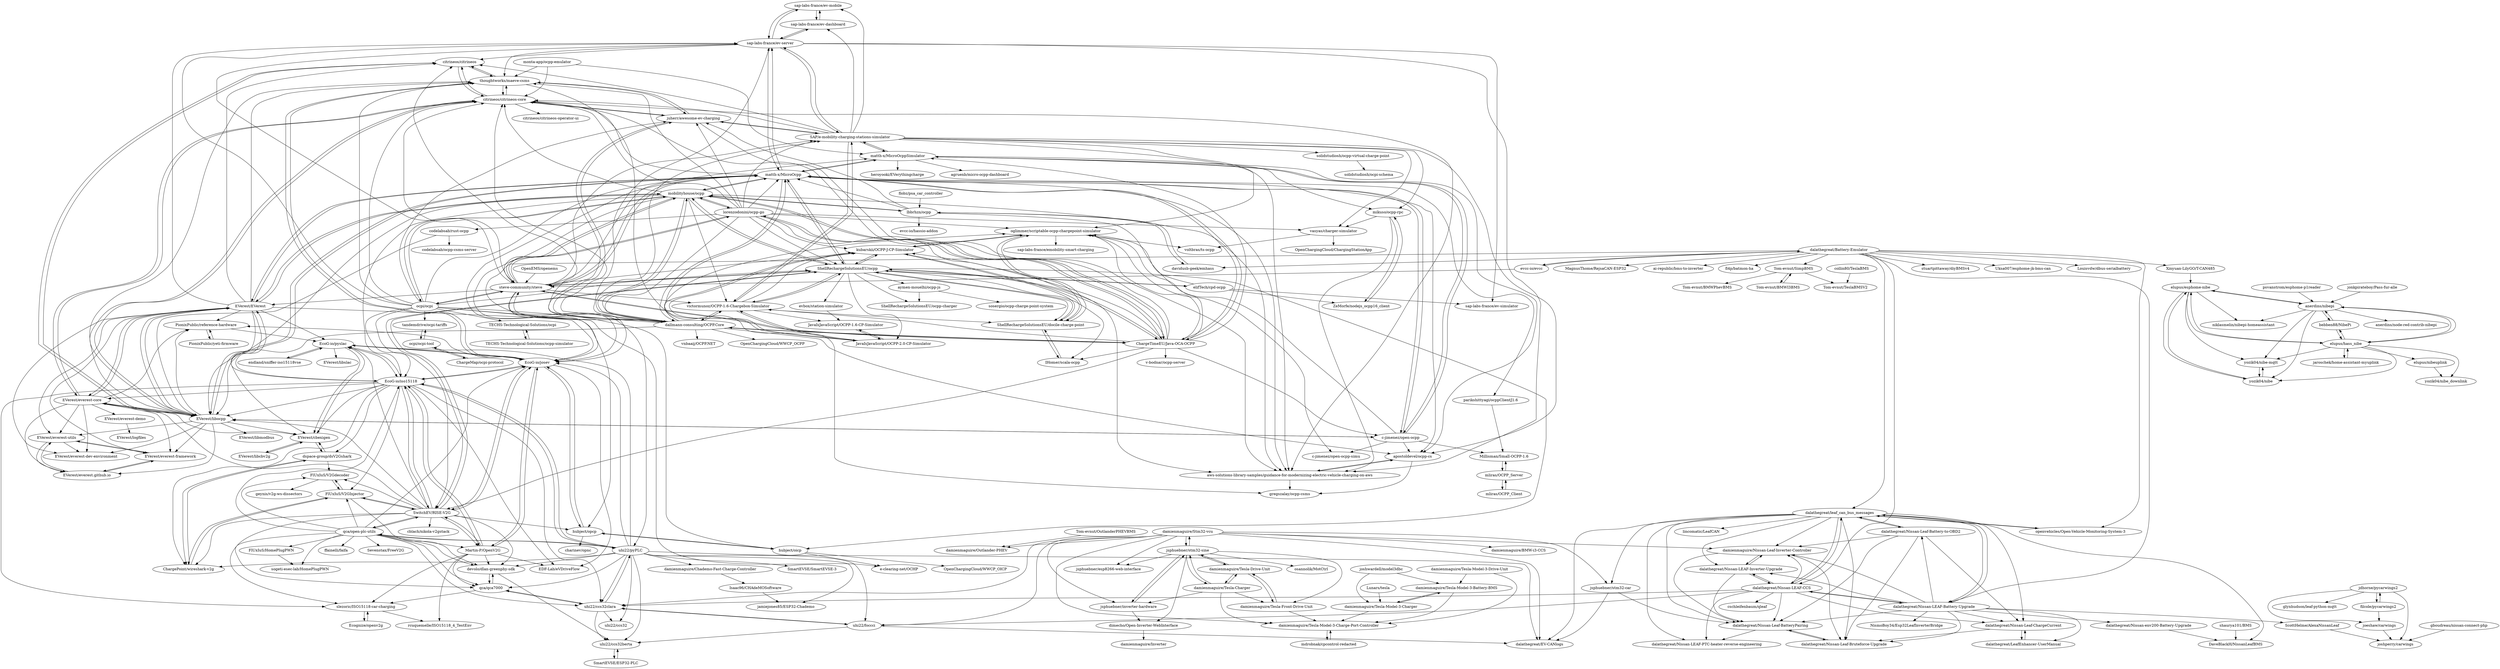 digraph G {
"sap-labs-france/ev-mobile" -> "sap-labs-france/ev-dashboard"
"sap-labs-france/ev-mobile" -> "sap-labs-france/ev-server"
"lorenzodonini/ocpp-go" -> "mobilityhouse/ocpp"
"lorenzodonini/ocpp-go" -> "thoughtworks/maeve-csms"
"lorenzodonini/ocpp-go" -> "codelabsab/rust-ocpp"
"lorenzodonini/ocpp-go" -> "citrineos/citrineos-core"
"lorenzodonini/ocpp-go" -> "matth-x/MicroOcpp"
"lorenzodonini/ocpp-go" -> "vasyas/charger-simulator"
"lorenzodonini/ocpp-go" -> "steve-community/steve"
"lorenzodonini/ocpp-go" -> "kubarskii/OCPP-J-CP-Simulator"
"lorenzodonini/ocpp-go" -> "juherr/awesome-ev-charging"
"lorenzodonini/ocpp-go" -> "aws-solutions-library-samples/guidance-for-modernizing-electric-vehicle-charging-on-aws"
"lorenzodonini/ocpp-go" -> "ShellRechargeSolutionsEU/ocpp"
"lorenzodonini/ocpp-go" -> "ChargeTimeEU/Java-OCA-OCPP"
"lorenzodonini/ocpp-go" -> "dallmann-consulting/OCPP.Core"
"lorenzodonini/ocpp-go" -> "SAP/e-mobility-charging-stations-simulator"
"lorenzodonini/ocpp-go" -> "oglimmer/scriptable-ocpp-chargepoint-simulator"
"mobilityhouse/ocpp" -> "steve-community/steve"
"mobilityhouse/ocpp" -> "matth-x/MicroOcpp"
"mobilityhouse/ocpp" -> "lorenzodonini/ocpp-go"
"mobilityhouse/ocpp" -> "ChargeTimeEU/Java-OCA-OCPP"
"mobilityhouse/ocpp" -> "ShellRechargeSolutionsEU/ocpp"
"mobilityhouse/ocpp" -> "lbbrhzn/ocpp"
"mobilityhouse/ocpp" -> "dallmann-consulting/OCPP.Core"
"mobilityhouse/ocpp" -> "EcoG-io/josev"
"mobilityhouse/ocpp" -> "EcoG-io/iso15118"
"mobilityhouse/ocpp" -> "ocpi/ocpi"
"mobilityhouse/ocpp" -> "citrineos/citrineos-core"
"mobilityhouse/ocpp" -> "victormunoz/OCPP-1.6-Chargebox-Simulator"
"mobilityhouse/ocpp" -> "EVerest/EVerest"
"mobilityhouse/ocpp" -> "aws-solutions-library-samples/guidance-for-modernizing-electric-vehicle-charging-on-aws"
"mobilityhouse/ocpp" -> "EVerest/libocpp"
"steve-community/steve" -> "mobilityhouse/ocpp"
"steve-community/steve" -> "ChargeTimeEU/Java-OCA-OCPP"
"steve-community/steve" -> "matth-x/MicroOcpp"
"steve-community/steve" -> "ShellRechargeSolutionsEU/ocpp"
"steve-community/steve" -> "dallmann-consulting/OCPP.Core"
"steve-community/steve" -> "lorenzodonini/ocpp-go"
"steve-community/steve" -> "sap-labs-france/ev-server"
"steve-community/steve" -> "ocpi/ocpi"
"steve-community/steve" -> "victormunoz/OCPP-1.6-Chargebox-Simulator"
"steve-community/steve" -> "SAP/e-mobility-charging-stations-simulator"
"steve-community/steve" -> "kubarskii/OCPP-J-CP-Simulator"
"steve-community/steve" -> "EVerest/EVerest"
"steve-community/steve" -> "citrineos/citrineos-core"
"steve-community/steve" -> "matth-x/MicroOcppSimulator"
"steve-community/steve" -> "EcoG-io/josev"
"bebben88/NibePi" -> "anerdins/nibepi"
"bebben88/NibePi" -> "elupus/hass_nibe"
"sap-labs-france/ev-dashboard" -> "sap-labs-france/ev-server"
"sap-labs-france/ev-dashboard" -> "sap-labs-france/ev-mobile"
"elifTech/cpd-ocpp" -> "ShellRechargeSolutionsEU/ocpp"
"elifTech/cpd-ocpp" -> "ZeMorfe/nodejs_ocpp16_client"
"elifTech/cpd-ocpp" -> "oglimmer/scriptable-ocpp-chargepoint-simulator"
"elifTech/cpd-ocpp" -> "sap-labs-france/ev-simulator"
"victormunoz/OCPP-1.6-Chargebox-Simulator" -> "JavaIsJavaScript/OCPP-2.0-CP-Simulator"
"victormunoz/OCPP-1.6-Chargebox-Simulator" -> "dallmann-consulting/OCPP.Core"
"victormunoz/OCPP-1.6-Chargebox-Simulator" -> "SAP/e-mobility-charging-stations-simulator"
"victormunoz/OCPP-1.6-Chargebox-Simulator" -> "JavaIsJavaScript/OCPP-1.6-CP-Simulator"
"victormunoz/OCPP-1.6-Chargebox-Simulator" -> "ShellRechargeSolutionsEU/docile-charge-point"
"victormunoz/OCPP-1.6-Chargebox-Simulator" -> "kubarskii/OCPP-J-CP-Simulator"
"victormunoz/OCPP-1.6-Chargebox-Simulator" -> "ShellRechargeSolutionsEU/ocpp"
"jsphuebner/stm32-sine" -> "jsphuebner/inverter-hardware"
"jsphuebner/stm32-sine" -> "damienmaguire/Tesla-Drive-Unit"
"jsphuebner/stm32-sine" -> "jsphuebner/esp8266-web-interface"
"jsphuebner/stm32-sine" -> "damienmaguire/Stm32-vcu"
"jsphuebner/stm32-sine" -> "damienmaguire/Tesla-Charger"
"jsphuebner/stm32-sine" -> "damienmaguire/Tesla-Front-Drive-Unit"
"jsphuebner/stm32-sine" -> "dimecho/Open-Inverter-WebInterface"
"jsphuebner/stm32-sine" -> "osannolik/MotCtrl" ["e"=1]
"kubarskii/OCPP-J-CP-Simulator" -> "JavaIsJavaScript/OCPP-2.0-CP-Simulator"
"kubarskii/OCPP-J-CP-Simulator" -> "ShellRechargeSolutionsEU/docile-charge-point"
"kubarskii/OCPP-J-CP-Simulator" -> "oglimmer/scriptable-ocpp-chargepoint-simulator"
"kubarskii/OCPP-J-CP-Simulator" -> "ShellRechargeSolutionsEU/ocpp"
"hubject/oicp" -> "hubject/opcp"
"hubject/oicp" -> "e-clearing-net/OCHP"
"hubject/oicp" -> "OpenChargingCloud/WWCP_OICP"
"FlUxIuS/V2GInjector" -> "FlUxIuS/V2Gdecoder"
"FlUxIuS/V2GInjector" -> "ChargePoint/wireshark-v2g"
"FlUxIuS/V2GInjector" -> "devolo/dlan-greenphy-sdk"
"FlUxIuS/V2GInjector" -> "SwitchEV/RISE-V2G"
"joshwardell/model3dbc" -> "damienmaguire/Tesla-Model-3-Battery-BMS" ["e"=1]
"joshwardell/model3dbc" -> "damienmaguire/Tesla-Model-3-Charger" ["e"=1]
"Lunars/tesla" -> "damienmaguire/Tesla-Model-3-Charger" ["e"=1]
"ZeMorfe/nodejs_ocpp16_client" -> "mikuso/ocpp-rpc"
"JavaIsJavaScript/OCPP-1.6-CP-Simulator" -> "JavaIsJavaScript/OCPP-2.0-CP-Simulator"
"ShellRechargeSolutionsEU/docile-charge-point" -> "IHomer/scala-ocpp"
"ShellRechargeSolutionsEU/docile-charge-point" -> "ShellRechargeSolutionsEU/ocpp"
"ShellRechargeSolutionsEU/docile-charge-point" -> "kubarskii/OCPP-J-CP-Simulator"
"ShellRechargeSolutionsEU/docile-charge-point" -> "oglimmer/scriptable-ocpp-chargepoint-simulator"
"damienmaguire/Tesla-Model-3-Drive-Unit" -> "damienmaguire/Tesla-Model-3-Charge-Port-Controller"
"damienmaguire/Tesla-Model-3-Drive-Unit" -> "damienmaguire/Tesla-Model-3-Battery-BMS"
"evbox/station-simulator" -> "JavaIsJavaScript/OCPP-1.6-CP-Simulator"
"damienmaguire/Tesla-Charger" -> "damienmaguire/Tesla-Drive-Unit"
"damienmaguire/Tesla-Charger" -> "damienmaguire/Tesla-Front-Drive-Unit"
"damienmaguire/Tesla-Charger" -> "jsphuebner/stm32-sine"
"damienmaguire/Tesla-Charger" -> "jsphuebner/inverter-hardware"
"damienmaguire/Tesla-Charger" -> "damienmaguire/Tesla-Model-3-Charge-Port-Controller"
"FlUxIuS/HomePlugPWN" -> "sogeti-esec-lab/HomePlugPWN"
"filcole/pycarwings2" -> "jdhorne/pycarwings2"
"filcole/pycarwings2" -> "joeshaw/carwings"
"Tom-evnut/BMWI3BMS" -> "Tom-evnut/SimpBMS"
"JavaIsJavaScript/OCPP-2.0-CP-Simulator" -> "JavaIsJavaScript/OCPP-1.6-CP-Simulator"
"JavaIsJavaScript/OCPP-2.0-CP-Simulator" -> "kubarskii/OCPP-J-CP-Simulator"
"JavaIsJavaScript/OCPP-2.0-CP-Simulator" -> "victormunoz/OCPP-1.6-Chargebox-Simulator"
"mliras/OCPP_Client" -> "mliras/OCPP_Server"
"Tom-evnut/SimpBMS" -> "Tom-evnut/BMWI3BMS"
"Tom-evnut/SimpBMS" -> "Tom-evnut/TeslaBMSV2"
"Tom-evnut/SimpBMS" -> "Tom-evnut/BMWPhevBMS"
"damienmaguire/Tesla-Model-3-Charger" -> "damienmaguire/Tesla-Model-3-Charge-Port-Controller"
"damienmaguire/Tesla-Model-3-Charger" -> "damienmaguire/Tesla-Model-3-Battery-BMS"
"FlUxIuS/V2Gdecoder" -> "geynis/v2g-ws-dissectors"
"FlUxIuS/V2Gdecoder" -> "FlUxIuS/V2GInjector"
"damienmaguire/Tesla-Front-Drive-Unit" -> "damienmaguire/Tesla-Drive-Unit"
"damienmaguire/Tesla-Front-Drive-Unit" -> "damienmaguire/Tesla-Model-3-Charge-Port-Controller"
"jsphuebner/inverter-hardware" -> "jsphuebner/stm32-sine"
"jsphuebner/inverter-hardware" -> "dimecho/Open-Inverter-WebInterface"
"mliras/OCPP_Server" -> "mliras/OCPP_Client"
"mliras/OCPP_Server" -> "Millisman/Small-OCPP-1.6"
"elupus/nibeuplink" -> "yozik04/nibe_downlink"
"Tom-evnut/OutlanderPHEVBMS" -> "damienmaguire/Outlander-PHEV"
"evcc-io/evcc" -> "steve-community/steve" ["e"=1]
"evcc-io/evcc" -> "dalathegreat/Battery-Emulator" ["e"=1]
"matth-x/MicroOcpp" -> "matth-x/MicroOcppSimulator"
"matth-x/MicroOcpp" -> "mobilityhouse/ocpp"
"matth-x/MicroOcpp" -> "steve-community/steve"
"matth-x/MicroOcpp" -> "EVerest/libocpp"
"matth-x/MicroOcpp" -> "c-jimenez/open-ocpp"
"matth-x/MicroOcpp" -> "sap-labs-france/ev-server"
"matth-x/MicroOcpp" -> "apostoldevel/ocpp-cs"
"matth-x/MicroOcpp" -> "EcoG-io/josev"
"matth-x/MicroOcpp" -> "parikshittyagi/ocppClientJ1.6"
"matth-x/MicroOcpp" -> "dallmann-consulting/OCPP.Core"
"matth-x/MicroOcpp" -> "citrineos/citrineos-core"
"matth-x/MicroOcpp" -> "EVerest/EVerest"
"matth-x/MicroOcpp" -> "ShellRechargeSolutionsEU/ocpp"
"matth-x/MicroOcpp" -> "ChargeTimeEU/Java-OCA-OCPP"
"matth-x/MicroOcpp" -> "aws-solutions-library-samples/guidance-for-modernizing-electric-vehicle-charging-on-aws"
"ocpi/ocpi" -> "hubject/oicp"
"ocpi/ocpi" -> "e-clearing-net/OCHP"
"ocpi/ocpi" -> "mobilityhouse/ocpp"
"ocpi/ocpi" -> "TECHS-Technological-Solutions/ocpi"
"ocpi/ocpi" -> "tandemdrive/ocpi-tariffs"
"ocpi/ocpi" -> "hubject/opcp"
"ocpi/ocpi" -> "steve-community/steve"
"ocpi/ocpi" -> "ShellRechargeSolutionsEU/ocpp"
"ocpi/ocpi" -> "thoughtworks/maeve-csms"
"ocpi/ocpi" -> "sap-labs-france/ev-server"
"ocpi/ocpi" -> "SwitchEV/RISE-V2G"
"ocpi/ocpi" -> "matth-x/MicroOcpp"
"ocpi/ocpi" -> "citrineos/citrineos-core"
"ocpi/ocpi" -> "juherr/awesome-ev-charging"
"ocpi/ocpi" -> "EcoG-io/iso15118"
"anerdins/nibepi" -> "elupus/hass_nibe"
"anerdins/nibepi" -> "bebben88/NibePi"
"anerdins/nibepi" -> "elupus/esphome-nibe"
"anerdins/nibepi" -> "yozik04/nibe"
"anerdins/nibepi" -> "niklasmelin/nibepi-homeassistant"
"anerdins/nibepi" -> "yozik04/nibe-mqtt"
"anerdins/nibepi" -> "anerdins/node-red-contrib-nibepi"
"dalathegreat/Nissan-Leaf-Battery-to-OBD2" -> "dalathegreat/Nissan-Leaf-BatteryPairing"
"dalathegreat/Nissan-Leaf-Battery-to-OBD2" -> "dalathegreat/Nissan-Leaf-Bruteforce-Upgrade"
"dalathegreat/Nissan-Leaf-Battery-to-OBD2" -> "dalathegreat/leaf_can_bus_messages"
"dalathegreat/Nissan-Leaf-Battery-to-OBD2" -> "damienmaguire/Nissan-Leaf-Inverter-Controller"
"dalathegreat/Nissan-Leaf-Battery-to-OBD2" -> "dalathegreat/Nissan-Leaf-ChargeCurrent"
"dalathegreat/Nissan-Leaf-BatteryPairing" -> "dalathegreat/Nissan-LEAF-PTC-heater-reverse-engineering"
"dalathegreat/Nissan-Leaf-BatteryPairing" -> "dalathegreat/Nissan-Leaf-Bruteforce-Upgrade"
"dalathegreat/leaf_can_bus_messages" -> "dalathegreat/Nissan-Leaf-Battery-to-OBD2"
"dalathegreat/leaf_can_bus_messages" -> "dalathegreat/Nissan-LEAF-CCS"
"dalathegreat/leaf_can_bus_messages" -> "damienmaguire/Nissan-Leaf-Inverter-Controller"
"dalathegreat/leaf_can_bus_messages" -> "dalathegreat/Nissan-LEAF-Inverter-Upgrade"
"dalathegreat/leaf_can_bus_messages" -> "dalathegreat/Nissan-Leaf-ChargeCurrent"
"dalathegreat/leaf_can_bus_messages" -> "jsphuebner/stm32-car"
"dalathegreat/leaf_can_bus_messages" -> "dalathegreat/Nissan-Leaf-BatteryPairing"
"dalathegreat/leaf_can_bus_messages" -> "dalathegreat/Nissan-Leaf-Bruteforce-Upgrade"
"dalathegreat/leaf_can_bus_messages" -> "dalathegreat/EV-CANlogs"
"dalathegreat/leaf_can_bus_messages" -> "dalathegreat/Nissan-LEAF-PTC-heater-reverse-engineering"
"dalathegreat/leaf_can_bus_messages" -> "dalathegreat/Nissan-LEAF-Battery-Upgrade"
"dalathegreat/leaf_can_bus_messages" -> "openvehicles/Open-Vehicle-Monitoring-System-3" ["e"=1]
"dalathegreat/leaf_can_bus_messages" -> "lincomatic/LeafCAN"
"dalathegreat/leaf_can_bus_messages" -> "DaveBlackH/NissanLeafBMS"
"parikshittyagi/ocppClientJ1.6" -> "Millisman/Small-OCPP-1.6"
"Isaac96/CHAdeMOSoftware" -> "jamiejones85/ESP32-Chademo"
"jsphuebner/stm32-car" -> "dalathegreat/EV-CANlogs"
"jsphuebner/stm32-car" -> "dalathegreat/Nissan-Leaf-BatteryPairing"
"oglimmer/scriptable-ocpp-chargepoint-simulator" -> "c-jimenez/open-ocpp-simu"
"oglimmer/scriptable-ocpp-chargepoint-simulator" -> "voltbras/ts-ocpp"
"oglimmer/scriptable-ocpp-chargepoint-simulator" -> "kubarskii/OCPP-J-CP-Simulator"
"oglimmer/scriptable-ocpp-chargepoint-simulator" -> "ShellRechargeSolutionsEU/docile-charge-point"
"oglimmer/scriptable-ocpp-chargepoint-simulator" -> "sap-labs-france/emobility-smart-charging"
"apostoldevel/ocpp-cs" -> "aws-solutions-library-samples/guidance-for-modernizing-electric-vehicle-charging-on-aws"
"apostoldevel/ocpp-cs" -> "gregszalay/ocpp-csms"
"dalathegreat/Nissan-Leaf-Bruteforce-Upgrade" -> "dalathegreat/Nissan-Leaf-BatteryPairing"
"vasyas/charger-simulator" -> "OpenChargingCloud/ChargingStationApp"
"vasyas/charger-simulator" -> "voltbras/ts-ocpp"
"damienmaguire/Nissan-Leaf-Inverter-Controller" -> "dalathegreat/Nissan-LEAF-Inverter-Upgrade"
"damienmaguire/Nissan-Leaf-Inverter-Controller" -> "dalathegreat/Nissan-Leaf-Bruteforce-Upgrade"
"damienmaguire/Nissan-Leaf-Inverter-Controller" -> "dalathegreat/Nissan-Leaf-BatteryPairing"
"ChargeMap/ocpi-protocol" -> "ocpi/ocpi-tool"
"damienmaguire/Tesla-Model-3-Battery-BMS" -> "damienmaguire/Tesla-Model-3-Charger"
"damienmaguire/Tesla-Model-3-Battery-BMS" -> "damienmaguire/Tesla-Model-3-Charge-Port-Controller"
"dalathegreat/LeafEnhancer-UserManual" -> "dalathegreat/Nissan-Leaf-ChargeCurrent"
"damienmaguire/Chademo-Fast-Charge-Controller" -> "Isaac96/CHAdeMOSoftware"
"endland/sniffer-iso15118vse" -> "EcoG-io/pyslac"
"dalathegreat/Nissan-Leaf-ChargeCurrent" -> "dalathegreat/LeafEnhancer-UserManual"
"dalathegreat/Nissan-Leaf-ChargeCurrent" -> "dalathegreat/Nissan-Leaf-Bruteforce-Upgrade"
"dallmann-consulting/OCPP.Core" -> "victormunoz/OCPP-1.6-Chargebox-Simulator"
"dallmann-consulting/OCPP.Core" -> "OpenChargingCloud/WWCP_OCPP"
"dallmann-consulting/OCPP.Core" -> "juherr/awesome-ev-charging"
"dallmann-consulting/OCPP.Core" -> "ChargeTimeEU/Java-OCA-OCPP"
"dallmann-consulting/OCPP.Core" -> "apostoldevel/ocpp-cs"
"dallmann-consulting/OCPP.Core" -> "steve-community/steve"
"dallmann-consulting/OCPP.Core" -> "mobilityhouse/ocpp"
"dallmann-consulting/OCPP.Core" -> "citrineos/citrineos-core"
"dallmann-consulting/OCPP.Core" -> "matth-x/MicroOcpp"
"dallmann-consulting/OCPP.Core" -> "EVerest/libocpp"
"dallmann-consulting/OCPP.Core" -> "oglimmer/scriptable-ocpp-chargepoint-simulator"
"dallmann-consulting/OCPP.Core" -> "SAP/e-mobility-charging-stations-simulator"
"dallmann-consulting/OCPP.Core" -> "citrineos/citrineos"
"dallmann-consulting/OCPP.Core" -> "sap-labs-france/ev-server"
"dallmann-consulting/OCPP.Core" -> "vnbaaij/OCPP.NET"
"lbbrhzn/ocpp" -> "mobilityhouse/ocpp"
"lbbrhzn/ocpp" -> "davidusb-geek/emhass" ["e"=1]
"lbbrhzn/ocpp" -> "matth-x/MicroOcpp"
"lbbrhzn/ocpp" -> "evcc-io/hassio-addon" ["e"=1]
"lbbrhzn/ocpp" -> "ChargeTimeEU/Java-OCA-OCPP"
"lbbrhzn/ocpp" -> "juherr/awesome-ev-charging"
"flobz/psa_car_controller" -> "lbbrhzn/ocpp" ["e"=1]
"psvanstrom/esphome-p1reader" -> "anerdins/nibepi" ["e"=1]
"damienmaguire/Stm32-vcu" -> "uhi22/ccs32clara"
"damienmaguire/Stm32-vcu" -> "jsphuebner/stm32-car"
"damienmaguire/Stm32-vcu" -> "damienmaguire/Nissan-Leaf-Inverter-Controller"
"damienmaguire/Stm32-vcu" -> "uhi22/foccci"
"damienmaguire/Stm32-vcu" -> "jsphuebner/stm32-sine"
"damienmaguire/Stm32-vcu" -> "damienmaguire/BMW-i3-CCS"
"damienmaguire/Stm32-vcu" -> "damienmaguire/Tesla-Model-3-Charge-Port-Controller"
"damienmaguire/Stm32-vcu" -> "dalathegreat/EV-CANlogs"
"damienmaguire/Stm32-vcu" -> "jsphuebner/inverter-hardware"
"damienmaguire/Stm32-vcu" -> "jsphuebner/esp8266-web-interface"
"damienmaguire/Stm32-vcu" -> "damienmaguire/Outlander-PHEV"
"Martin-P/OpenV2G" -> "SwitchEV/RISE-V2G"
"Martin-P/OpenV2G" -> "slezoric/ISO15118-car-charging"
"Martin-P/OpenV2G" -> "qca/qca7000"
"Martin-P/OpenV2G" -> "EcoG-io/iso15118"
"Martin-P/OpenV2G" -> "EDF-Lab/eVDriveFlow"
"Martin-P/OpenV2G" -> "devolo/dlan-greenphy-sdk"
"Martin-P/OpenV2G" -> "rcuquemelle/ISO15118_4_TestEnv"
"Martin-P/OpenV2G" -> "EcoG-io/josev"
"IHomer/scala-ocpp" -> "ShellRechargeSolutionsEU/docile-charge-point"
"ChargePoint/wireshark-v2g" -> "dspace-group/dsV2Gshark"
"ChargePoint/wireshark-v2g" -> "FlUxIuS/V2GInjector"
"Ecognize/openv2g" -> "slezoric/ISO15118-car-charging"
"codelabsab/rust-ocpp" -> "codelabsab/ocpp-csms-server"
"codelabsab/rust-ocpp" -> "EVerest/libocpp"
"damienmaguire/Tesla-Model-3-Charge-Port-Controller" -> "mdrobnak/cpcontrol-redacted"
"mdrobnak/cpcontrol-redacted" -> "damienmaguire/Tesla-Model-3-Charge-Port-Controller"
"shaurya101/BMS" -> "DaveBlackH/NissanLeafBMS"
"jonkpirateboy/Pass-fur-alle" -> "anerdins/nibepi" ["e"=1]
"SAP/e-mobility-charging-stations-simulator" -> "matth-x/MicroOcppSimulator"
"SAP/e-mobility-charging-stations-simulator" -> "victormunoz/OCPP-1.6-Chargebox-Simulator"
"SAP/e-mobility-charging-stations-simulator" -> "sap-labs-france/ev-server"
"SAP/e-mobility-charging-stations-simulator" -> "oglimmer/scriptable-ocpp-chargepoint-simulator"
"SAP/e-mobility-charging-stations-simulator" -> "vasyas/charger-simulator"
"SAP/e-mobility-charging-stations-simulator" -> "sap-labs-france/ev-dashboard"
"SAP/e-mobility-charging-stations-simulator" -> "aws-solutions-library-samples/guidance-for-modernizing-electric-vehicle-charging-on-aws"
"SAP/e-mobility-charging-stations-simulator" -> "juherr/awesome-ev-charging"
"SAP/e-mobility-charging-stations-simulator" -> "sap-labs-france/ev-mobile"
"SAP/e-mobility-charging-stations-simulator" -> "solidstudiosh/ocpp-virtual-charge-point"
"SAP/e-mobility-charging-stations-simulator" -> "apostoldevel/ocpp-cs"
"SAP/e-mobility-charging-stations-simulator" -> "citrineos/citrineos-core"
"SAP/e-mobility-charging-stations-simulator" -> "mikuso/ocpp-rpc"
"SAP/e-mobility-charging-stations-simulator" -> "citrineos/citrineos"
"EcoG-io/iso15118" -> "EcoG-io/josev"
"EcoG-io/iso15118" -> "EcoG-io/pyslac"
"EcoG-io/iso15118" -> "SwitchEV/RISE-V2G"
"EcoG-io/iso15118" -> "EDF-Lab/eVDriveFlow"
"EcoG-io/iso15118" -> "uhi22/ccs32clara"
"EcoG-io/iso15118" -> "dspace-group/dsV2Gshark"
"EcoG-io/iso15118" -> "Martin-P/OpenV2G"
"EcoG-io/iso15118" -> "uhi22/pyPLC"
"EcoG-io/iso15118" -> "EVerest/cbexigen"
"EcoG-io/iso15118" -> "EVerest/libocpp"
"EcoG-io/iso15118" -> "EVerest/EVerest"
"EcoG-io/iso15118" -> "ChargePoint/wireshark-v2g"
"EcoG-io/iso15118" -> "EVerest/everest-core"
"EcoG-io/iso15118" -> "slezoric/ISO15118-car-charging"
"EcoG-io/iso15118" -> "FlUxIuS/V2GInjector"
"EcoG-io/josev" -> "EcoG-io/iso15118"
"EcoG-io/josev" -> "SwitchEV/RISE-V2G"
"EcoG-io/josev" -> "EcoG-io/pyslac"
"EcoG-io/josev" -> "EDF-Lab/eVDriveFlow"
"EcoG-io/josev" -> "Martin-P/OpenV2G"
"EcoG-io/josev" -> "hubject/opcp"
"EcoG-io/josev" -> "thoughtworks/maeve-csms"
"EcoG-io/josev" -> "PionixPublic/reference-hardware"
"EVerest/EVerest" -> "EVerest/everest-core"
"EVerest/EVerest" -> "EVerest/libocpp"
"EVerest/EVerest" -> "citrineos/citrineos"
"EVerest/EVerest" -> "PionixPublic/reference-hardware"
"EVerest/EVerest" -> "EVerest/everest-framework"
"EVerest/EVerest" -> "EcoG-io/josev"
"EVerest/EVerest" -> "EcoG-io/iso15118"
"EVerest/EVerest" -> "EVerest/everest-utils"
"EVerest/EVerest" -> "matth-x/MicroOcpp"
"EVerest/EVerest" -> "EVerest/cbexigen"
"EVerest/EVerest" -> "thoughtworks/maeve-csms"
"EVerest/EVerest" -> "sap-labs-france/ev-server"
"EVerest/EVerest" -> "EcoG-io/pyslac"
"EVerest/EVerest" -> "mobilityhouse/ocpp"
"EVerest/EVerest" -> "EVerest/everest-dev-environment"
"Xinyuan-LilyGO/T-CAN485" -> "elupus/esphome-nibe"
"dalathegreat/Nissan-LEAF-Inverter-Upgrade" -> "damienmaguire/Nissan-Leaf-Inverter-Controller"
"dalathegreat/Nissan-LEAF-Inverter-Upgrade" -> "dalathegreat/Nissan-Leaf-BatteryPairing"
"dalathegreat/Nissan-LEAF-Inverter-Upgrade" -> "dalathegreat/Nissan-LEAF-CCS"
"EcoG-io/pyslac" -> "endland/sniffer-iso15118vse"
"EcoG-io/pyslac" -> "EcoG-io/iso15118"
"EcoG-io/pyslac" -> "EcoG-io/josev"
"EcoG-io/pyslac" -> "EVerest/libslac"
"EcoG-io/pyslac" -> "EVerest/cbexigen"
"yozik04/nibe" -> "yozik04/nibe-mqtt"
"yozik04/nibe" -> "elupus/esphome-nibe"
"davidusb-geek/emhass" -> "lbbrhzn/ocpp" ["e"=1]
"EVerest/everest-core" -> "EVerest/EVerest"
"EVerest/everest-core" -> "EVerest/everest-framework"
"EVerest/everest-core" -> "EVerest/libocpp"
"EVerest/everest-core" -> "EVerest/everest-utils"
"EVerest/everest-core" -> "EVerest/cbexigen"
"EVerest/everest-core" -> "EVerest/everest.github.io"
"EVerest/everest-core" -> "PionixPublic/reference-hardware"
"EVerest/everest-core" -> "citrineos/citrineos-core"
"EVerest/everest-core" -> "EVerest/everest-dev-environment"
"EVerest/everest-core" -> "EVerest/everest-demo"
"EVerest/libocpp" -> "EVerest/everest-core"
"EVerest/libocpp" -> "EVerest/EVerest"
"EVerest/libocpp" -> "EVerest/everest-framework"
"EVerest/libocpp" -> "EVerest/everest-utils"
"EVerest/libocpp" -> "c-jimenez/open-ocpp"
"EVerest/libocpp" -> "EVerest/everest-dev-environment"
"EVerest/libocpp" -> "EVerest/cbexigen"
"EVerest/libocpp" -> "matth-x/MicroOcpp"
"EVerest/libocpp" -> "citrineos/citrineos"
"EVerest/libocpp" -> "EVerest/libmodbus"
"EVerest/libocpp" -> "PionixPublic/reference-hardware"
"EVerest/libocpp" -> "citrineos/citrineos-core"
"EVerest/libocpp" -> "EVerest/everest.github.io"
"TECHS-Technological-Solutions/ocpi" -> "TECHS-Technological-Solutions/ocpp-simulator"
"dalathegreat/Nissan-LEAF-CCS" -> "dalathegreat/Nissan-LEAF-Inverter-Upgrade"
"dalathegreat/Nissan-LEAF-CCS" -> "dalathegreat/leaf_can_bus_messages"
"dalathegreat/Nissan-LEAF-CCS" -> "damienmaguire/Nissan-Leaf-Inverter-Controller"
"dalathegreat/Nissan-LEAF-CCS" -> "dalathegreat/Nissan-LEAF-PTC-heater-reverse-engineering"
"dalathegreat/Nissan-LEAF-CCS" -> "dalathegreat/Nissan-Leaf-BatteryPairing"
"dalathegreat/Nissan-LEAF-CCS" -> "dalathegreat/Nissan-Leaf-ChargeCurrent"
"dalathegreat/Nissan-LEAF-CCS" -> "uhi22/foccci"
"dalathegreat/Nissan-LEAF-CCS" -> "cschleifenbaum/qleaf"
"dalathegreat/Nissan-LEAF-CCS" -> "uhi22/ccs32clara"
"dalathegreat/Nissan-LEAF-CCS" -> "dalathegreat/Nissan-LEAF-Battery-Upgrade"
"hubject/opcp" -> "charinev/opnc"
"hubject/opcp" -> "hubject/oicp"
"hubject/opcp" -> "EcoG-io/josev"
"dalathegreat/Nissan-env200-Battery-Upgrade" -> "DaveBlackH/NissanLeafBMS"
"c-jimenez/open-ocpp" -> "EVerest/libocpp"
"c-jimenez/open-ocpp" -> "c-jimenez/open-ocpp-simu"
"c-jimenez/open-ocpp" -> "matth-x/MicroOcpp"
"c-jimenez/open-ocpp" -> "apostoldevel/ocpp-cs"
"c-jimenez/open-ocpp" -> "matth-x/MicroOcppSimulator"
"c-jimenez/open-ocpp" -> "Millisman/Small-OCPP-1.6"
"c-jimenez/open-ocpp" -> "oglimmer/scriptable-ocpp-chargepoint-simulator"
"mikuso/ocpp-rpc" -> "ZeMorfe/nodejs_ocpp16_client"
"mikuso/ocpp-rpc" -> "aws-solutions-library-samples/guidance-for-modernizing-electric-vehicle-charging-on-aws"
"mikuso/ocpp-rpc" -> "vasyas/charger-simulator"
"yozik04/nibe-mqtt" -> "yozik04/nibe"
"EVerest/everest-utils" -> "EVerest/everest-framework"
"EVerest/everest-utils" -> "EVerest/everest.github.io"
"EVerest/everest-utils" -> "EVerest/everest-dev-environment"
"EVerest/everest-framework" -> "EVerest/everest-utils"
"EVerest/everest-framework" -> "EVerest/everest.github.io"
"EVerest/everest.github.io" -> "EVerest/everest-utils"
"EVerest/everest.github.io" -> "EVerest/everest-framework"
"ChargeTimeEU/Java-OCA-OCPP" -> "steve-community/steve"
"ChargeTimeEU/Java-OCA-OCPP" -> "ShellRechargeSolutionsEU/ocpp"
"ChargeTimeEU/Java-OCA-OCPP" -> "mobilityhouse/ocpp"
"ChargeTimeEU/Java-OCA-OCPP" -> "dallmann-consulting/OCPP.Core"
"ChargeTimeEU/Java-OCA-OCPP" -> "kubarskii/OCPP-J-CP-Simulator"
"ChargeTimeEU/Java-OCA-OCPP" -> "matth-x/MicroOcpp"
"ChargeTimeEU/Java-OCA-OCPP" -> "v-bodnar/ocpp-server"
"ChargeTimeEU/Java-OCA-OCPP" -> "oglimmer/scriptable-ocpp-chargepoint-simulator"
"ChargeTimeEU/Java-OCA-OCPP" -> "matth-x/MicroOcppSimulator"
"ChargeTimeEU/Java-OCA-OCPP" -> "citrineos/citrineos-core"
"ChargeTimeEU/Java-OCA-OCPP" -> "IHomer/scala-ocpp"
"ChargeTimeEU/Java-OCA-OCPP" -> "SwitchEV/RISE-V2G"
"ChargeTimeEU/Java-OCA-OCPP" -> "lorenzodonini/ocpp-go"
"ChargeTimeEU/Java-OCA-OCPP" -> "c-jimenez/open-ocpp"
"ChargeTimeEU/Java-OCA-OCPP" -> "victormunoz/OCPP-1.6-Chargebox-Simulator"
"uhi22/pyPLC" -> "uhi22/ccs32clara"
"uhi22/pyPLC" -> "uhi22/ccs32"
"uhi22/pyPLC" -> "uhi22/foccci"
"uhi22/pyPLC" -> "EcoG-io/iso15118"
"uhi22/pyPLC" -> "jamiejones85/ESP32-Chademo"
"uhi22/pyPLC" -> "EcoG-io/josev"
"uhi22/pyPLC" -> "damienmaguire/Chademo-Fast-Charge-Controller"
"uhi22/pyPLC" -> "uhi22/ccs32berta"
"uhi22/pyPLC" -> "ChargePoint/wireshark-v2g"
"uhi22/pyPLC" -> "SmartEVSE/SmartEVSE-3" ["e"=1]
"uhi22/pyPLC" -> "qca/open-plc-utils"
"uhi22/pyPLC" -> "dalathegreat/EV-CANlogs"
"uhi22/pyPLC" -> "EcoG-io/pyslac"
"uhi22/pyPLC" -> "devolo/dlan-greenphy-sdk"
"uhi22/pyPLC" -> "qca/qca7000"
"jdhorne/pycarwings2" -> "joshperry/carwings"
"jdhorne/pycarwings2" -> "glynhudson/leaf-python-mqtt"
"jdhorne/pycarwings2" -> "filcole/pycarwings2"
"jdhorne/pycarwings2" -> "joeshaw/carwings"
"gboudreau/nissan-connect-php" -> "joshperry/carwings"
"ShellRechargeSolutionsEU/ocpp" -> "ShellRechargeSolutionsEU/docile-charge-point"
"ShellRechargeSolutionsEU/ocpp" -> "ShellRechargeSolutionsEU/ocpp-charger"
"ShellRechargeSolutionsEU/ocpp" -> "ChargeTimeEU/Java-OCA-OCPP"
"ShellRechargeSolutionsEU/ocpp" -> "elifTech/cpd-ocpp"
"ShellRechargeSolutionsEU/ocpp" -> "kubarskii/OCPP-J-CP-Simulator"
"ShellRechargeSolutionsEU/ocpp" -> "IHomer/scala-ocpp"
"ShellRechargeSolutionsEU/ocpp" -> "mobilityhouse/ocpp"
"ShellRechargeSolutionsEU/ocpp" -> "JavaIsJavaScript/OCPP-2.0-CP-Simulator"
"ShellRechargeSolutionsEU/ocpp" -> "steve-community/steve"
"ShellRechargeSolutionsEU/ocpp" -> "evbox/station-simulator"
"ShellRechargeSolutionsEU/ocpp" -> "victormunoz/OCPP-1.6-Chargebox-Simulator"
"ShellRechargeSolutionsEU/ocpp" -> "hubject/oicp"
"ShellRechargeSolutionsEU/ocpp" -> "aymen-mouelhi/ocpp-js"
"ShellRechargeSolutionsEU/ocpp" -> "matth-x/MicroOcpp"
"ShellRechargeSolutionsEU/ocpp" -> "SwitchEV/RISE-V2G"
"matth-x/MicroOcppSimulator" -> "matth-x/MicroOcpp"
"matth-x/MicroOcppSimulator" -> "SAP/e-mobility-charging-stations-simulator"
"matth-x/MicroOcppSimulator" -> "apostoldevel/ocpp-cs"
"matth-x/MicroOcppSimulator" -> "agruenb/micro-ocpp-dashboard"
"matth-x/MicroOcppSimulator" -> "c-jimenez/open-ocpp"
"matth-x/MicroOcppSimulator" -> "mikuso/ocpp-rpc"
"matth-x/MicroOcppSimulator" -> "heroyooki/EVerythingcharge"
"TECHS-Technological-Solutions/ocpp-simulator" -> "TECHS-Technological-Solutions/ocpi"
"jaroschek/home-assistant-myuplink" -> "elupus/hass_nibe"
"dimecho/Open-Inverter-WebInterface" -> "damienmaguire/Inverter"
"ocpi/ocpi-tool" -> "tandemdrive/ocpi-tariffs"
"ocpi/ocpi-tool" -> "ChargeMap/ocpi-protocol"
"juherr/awesome-ev-charging" -> "citrineos/citrineos-core"
"juherr/awesome-ev-charging" -> "thoughtworks/maeve-csms"
"juherr/awesome-ev-charging" -> "aws-solutions-library-samples/guidance-for-modernizing-electric-vehicle-charging-on-aws"
"juherr/awesome-ev-charging" -> "SAP/e-mobility-charging-stations-simulator"
"juherr/awesome-ev-charging" -> "dallmann-consulting/OCPP.Core"
"EVerest/cbexigen" -> "EVerest/libcbv2g"
"EVerest/cbexigen" -> "EcoG-io/pyslac"
"EVerest/cbexigen" -> "dspace-group/dsV2Gshark"
"PionixPublic/reference-hardware" -> "PionixPublic/yeti-firmware"
"PionixPublic/reference-hardware" -> "EcoG-io/pyslac"
"elupus/esphome-nibe" -> "yozik04/nibe-mqtt"
"elupus/esphome-nibe" -> "yozik04/nibe"
"elupus/esphome-nibe" -> "anerdins/nibepi"
"elupus/esphome-nibe" -> "niklasmelin/nibepi-homeassistant"
"elupus/esphome-nibe" -> "elupus/hass_nibe"
"PionixPublic/yeti-firmware" -> "PionixPublic/reference-hardware"
"Millisman/Small-OCPP-1.6" -> "mliras/OCPP_Server"
"dalathegreat/Battery-Emulator" -> "dalathegreat/Nissan-LEAF-Battery-Upgrade"
"dalathegreat/Battery-Emulator" -> "dalathegreat/leaf_can_bus_messages"
"dalathegreat/Battery-Emulator" -> "Xinyuan-LilyGO/T-CAN485"
"dalathegreat/Battery-Emulator" -> "openvehicles/Open-Vehicle-Monitoring-System-3" ["e"=1]
"dalathegreat/Battery-Emulator" -> "evcc-io/evcc" ["e"=1]
"dalathegreat/Battery-Emulator" -> "uhi22/pyPLC"
"dalathegreat/Battery-Emulator" -> "stuartpittaway/diyBMSv4" ["e"=1]
"dalathegreat/Battery-Emulator" -> "Uksa007/esphome-jk-bms-can" ["e"=1]
"dalathegreat/Battery-Emulator" -> "dalathegreat/Nissan-LEAF-CCS"
"dalathegreat/Battery-Emulator" -> "Louisvdw/dbus-serialbattery" ["e"=1]
"dalathegreat/Battery-Emulator" -> "MagnusThome/RejsaCAN-ESP32" ["e"=1]
"dalathegreat/Battery-Emulator" -> "davidusb-geek/emhass" ["e"=1]
"dalathegreat/Battery-Emulator" -> "ai-republic/bms-to-inverter" ["e"=1]
"dalathegreat/Battery-Emulator" -> "fl4p/batmon-ha" ["e"=1]
"dalathegreat/Battery-Emulator" -> "Tom-evnut/SimpBMS"
"citrineos/citrineos" -> "citrineos/citrineos-core"
"citrineos/citrineos" -> "thoughtworks/maeve-csms"
"citrineos/citrineos" -> "EVerest/libocpp"
"dalathegreat/Nissan-LEAF-Battery-Upgrade" -> "dalathegreat/Nissan-LEAF-CCS"
"dalathegreat/Nissan-LEAF-Battery-Upgrade" -> "dalathegreat/Nissan-LEAF-Inverter-Upgrade"
"dalathegreat/Nissan-LEAF-Battery-Upgrade" -> "dalathegreat/Nissan-Leaf-Battery-to-OBD2"
"dalathegreat/Nissan-LEAF-Battery-Upgrade" -> "dalathegreat/leaf_can_bus_messages"
"dalathegreat/Nissan-LEAF-Battery-Upgrade" -> "dalathegreat/LeafEnhancer-UserManual"
"dalathegreat/Nissan-LEAF-Battery-Upgrade" -> "damienmaguire/Nissan-Leaf-Inverter-Controller"
"dalathegreat/Nissan-LEAF-Battery-Upgrade" -> "NismoBoy34/Esp32LeafInverterBridge"
"dalathegreat/Nissan-LEAF-Battery-Upgrade" -> "dalathegreat/Nissan-Leaf-ChargeCurrent"
"dalathegreat/Nissan-LEAF-Battery-Upgrade" -> "dalathegreat/Nissan-Leaf-Bruteforce-Upgrade"
"dalathegreat/Nissan-LEAF-Battery-Upgrade" -> "ScottHelme/AlexaNissanLeaf"
"dalathegreat/Nissan-LEAF-Battery-Upgrade" -> "dalathegreat/Nissan-env200-Battery-Upgrade"
"dalathegreat/Nissan-LEAF-Battery-Upgrade" -> "dalathegreat/Nissan-Leaf-BatteryPairing"
"thoughtworks/maeve-csms" -> "citrineos/citrineos"
"thoughtworks/maeve-csms" -> "citrineos/citrineos-core"
"thoughtworks/maeve-csms" -> "gregszalay/ocpp-csms"
"thoughtworks/maeve-csms" -> "EcoG-io/josev"
"thoughtworks/maeve-csms" -> "juherr/awesome-ev-charging"
"thoughtworks/maeve-csms" -> "EVerest/libocpp"
"solidstudiosh/ocpp-virtual-charge-point" -> "solidstudiosh/ocpi-schema"
"tandemdrive/ocpi-tariffs" -> "ocpi/ocpi-tool"
"aws-solutions-library-samples/guidance-for-modernizing-electric-vehicle-charging-on-aws" -> "apostoldevel/ocpp-cs"
"aws-solutions-library-samples/guidance-for-modernizing-electric-vehicle-charging-on-aws" -> "gregszalay/ocpp-csms"
"uhi22/ccs32clara" -> "uhi22/foccci"
"uhi22/ccs32clara" -> "uhi22/ccs32berta"
"uhi22/ccs32clara" -> "uhi22/ccs32"
"uhi22/ccs32clara" -> "uhi22/pyPLC"
"uhi22/ccs32clara" -> "qca/qca7000"
"uhi22/foccci" -> "uhi22/ccs32clara"
"uhi22/foccci" -> "uhi22/ccs32berta"
"uhi22/foccci" -> "dalathegreat/EV-CANlogs"
"EVerest/libcbv2g" -> "EVerest/cbexigen"
"SmartEVSE/ESP32-PLC" -> "uhi22/ccs32berta"
"uhi22/ccs32berta" -> "SmartEVSE/ESP32-PLC"
"OpenEMS/openems" -> "steve-community/steve" ["e"=1]
"qca/open-plc-utils" -> "qca/qca7000"
"qca/open-plc-utils" -> "SwitchEV/RISE-V2G"
"qca/open-plc-utils" -> "Martin-P/OpenV2G"
"qca/open-plc-utils" -> "devolo/dlan-greenphy-sdk"
"qca/open-plc-utils" -> "uhi22/pyPLC"
"qca/open-plc-utils" -> "EcoG-io/josev"
"qca/open-plc-utils" -> "sogeti-esec-lab/HomePlugPWN"
"qca/open-plc-utils" -> "FlUxIuS/V2GInjector"
"qca/open-plc-utils" -> "ffainelli/faifa"
"qca/open-plc-utils" -> "EcoG-io/iso15118"
"qca/open-plc-utils" -> "Sevenstax/FreeV2G"
"qca/open-plc-utils" -> "uhi22/ccs32clara"
"qca/open-plc-utils" -> "slezoric/ISO15118-car-charging"
"qca/open-plc-utils" -> "FlUxIuS/HomePlugPWN"
"qca/open-plc-utils" -> "FlUxIuS/V2Gdecoder"
"citrineos/citrineos-core" -> "citrineos/citrineos"
"citrineos/citrineos-core" -> "thoughtworks/maeve-csms"
"citrineos/citrineos-core" -> "citrineos/citrineos-operator-ui"
"citrineos/citrineos-core" -> "juherr/awesome-ev-charging"
"citrineos/citrineos-core" -> "EVerest/libocpp"
"citrineos/citrineos-core" -> "EVerest/everest-core"
"citrineos/citrineos-core" -> "aws-solutions-library-samples/guidance-for-modernizing-electric-vehicle-charging-on-aws"
"monta-app/ocpp-emulator" -> "thoughtworks/maeve-csms"
"monta-app/ocpp-emulator" -> "matth-x/MicroOcppSimulator"
"monta-app/ocpp-emulator" -> "citrineos/citrineos-core"
"aymen-mouelhi/ocpp-js" -> "ShellRechargeSolutionsEU/ocpp-charger"
"aymen-mouelhi/ocpp-js" -> "sosergio/ocpp-charge-point-system"
"EVerest/everest-demo" -> "EVerest/logfiles"
"dspace-group/dsV2Gshark" -> "ChargePoint/wireshark-v2g"
"dspace-group/dsV2Gshark" -> "EVerest/cbexigen"
"dspace-group/dsV2Gshark" -> "FlUxIuS/V2Gdecoder"
"qca/qca7000" -> "devolo/dlan-greenphy-sdk"
"qca/qca7000" -> "uhi22/ccs32clara"
"qca/qca7000" -> "slezoric/ISO15118-car-charging"
"ScottHelme/AlexaNissanLeaf" -> "joshperry/carwings"
"devolo/dlan-greenphy-sdk" -> "qca/qca7000"
"devolo/dlan-greenphy-sdk" -> "uhi22/ccs32berta"
"sap-labs-france/ev-server" -> "sap-labs-france/ev-dashboard"
"sap-labs-france/ev-server" -> "sap-labs-france/ev-mobile"
"sap-labs-france/ev-server" -> "SAP/e-mobility-charging-stations-simulator"
"sap-labs-france/ev-server" -> "citrineos/citrineos"
"sap-labs-france/ev-server" -> "sap-labs-france/ev-simulator"
"sap-labs-france/ev-server" -> "matth-x/MicroOcpp"
"sap-labs-france/ev-server" -> "thoughtworks/maeve-csms"
"sap-labs-france/ev-server" -> "aws-solutions-library-samples/guidance-for-modernizing-electric-vehicle-charging-on-aws"
"collin80/TeslaBMS" -> "Tom-evnut/TeslaBMSV2" ["e"=1]
"slezoric/ISO15118-car-charging" -> "rcuquemelle/ISO15118_4_TestEnv"
"slezoric/ISO15118-car-charging" -> "Ecognize/openv2g"
"openvehicles/Open-Vehicle-Monitoring-System-3" -> "dalathegreat/leaf_can_bus_messages" ["e"=1]
"damienmaguire/Tesla-Drive-Unit" -> "damienmaguire/Tesla-Front-Drive-Unit"
"damienmaguire/Tesla-Drive-Unit" -> "damienmaguire/Tesla-Charger"
"damienmaguire/Tesla-Drive-Unit" -> "jsphuebner/stm32-sine"
"SwitchEV/RISE-V2G" -> "EcoG-io/josev"
"SwitchEV/RISE-V2G" -> "Martin-P/OpenV2G"
"SwitchEV/RISE-V2G" -> "EcoG-io/iso15118"
"SwitchEV/RISE-V2G" -> "FlUxIuS/V2GInjector"
"SwitchEV/RISE-V2G" -> "qca/open-plc-utils"
"SwitchEV/RISE-V2G" -> "EcoG-io/pyslac"
"SwitchEV/RISE-V2G" -> "FlUxIuS/V2Gdecoder"
"SwitchEV/RISE-V2G" -> "devolo/dlan-greenphy-sdk"
"SwitchEV/RISE-V2G" -> "hubject/opcp"
"SwitchEV/RISE-V2G" -> "ChargePoint/wireshark-v2g"
"SwitchEV/RISE-V2G" -> "qca/qca7000"
"SwitchEV/RISE-V2G" -> "cblach/nikola-v2gstack"
"SwitchEV/RISE-V2G" -> "ShellRechargeSolutionsEU/ocpp"
"SwitchEV/RISE-V2G" -> "EVerest/libocpp"
"SwitchEV/RISE-V2G" -> "EVerest/everest-core"
"elupus/hass_nibe" -> "anerdins/nibepi"
"elupus/hass_nibe" -> "elupus/esphome-nibe"
"elupus/hass_nibe" -> "bebben88/NibePi"
"elupus/hass_nibe" -> "jaroschek/home-assistant-myuplink"
"elupus/hass_nibe" -> "elupus/nibeuplink"
"elupus/hass_nibe" -> "yozik04/nibe-mqtt"
"elupus/hass_nibe" -> "yozik04/nibe"
"elupus/hass_nibe" -> "yozik04/nibe_downlink"
"joeshaw/carwings" -> "joshperry/carwings"
"sap-labs-france/ev-mobile" ["l"="-12.645,18.596"]
"sap-labs-france/ev-dashboard" ["l"="-12.635,18.584"]
"sap-labs-france/ev-server" ["l"="-12.679,18.583"]
"lorenzodonini/ocpp-go" ["l"="-12.705,18.537"]
"mobilityhouse/ocpp" ["l"="-12.723,18.567"]
"thoughtworks/maeve-csms" ["l"="-12.72,18.587"]
"codelabsab/rust-ocpp" ["l"="-12.747,18.523"]
"citrineos/citrineos-core" ["l"="-12.708,18.583"]
"matth-x/MicroOcpp" ["l"="-12.695,18.578"]
"vasyas/charger-simulator" ["l"="-12.681,18.492"]
"steve-community/steve" ["l"="-12.708,18.555"]
"kubarskii/OCPP-J-CP-Simulator" ["l"="-12.665,18.519"]
"juherr/awesome-ev-charging" ["l"="-12.696,18.564"]
"aws-solutions-library-samples/guidance-for-modernizing-electric-vehicle-charging-on-aws" ["l"="-12.674,18.571"]
"ShellRechargeSolutionsEU/ocpp" ["l"="-12.696,18.527"]
"ChargeTimeEU/Java-OCA-OCPP" ["l"="-12.691,18.545"]
"dallmann-consulting/OCPP.Core" ["l"="-12.679,18.56"]
"SAP/e-mobility-charging-stations-simulator" ["l"="-12.664,18.552"]
"oglimmer/scriptable-ocpp-chargepoint-simulator" ["l"="-12.672,18.527"]
"lbbrhzn/ocpp" ["l"="-12.729,18.529"]
"EcoG-io/josev" ["l"="-12.757,18.606"]
"EcoG-io/iso15118" ["l"="-12.773,18.625"]
"ocpi/ocpi" ["l"="-12.75,18.56"]
"victormunoz/OCPP-1.6-Chargebox-Simulator" ["l"="-12.664,18.535"]
"EVerest/EVerest" ["l"="-12.729,18.606"]
"EVerest/libocpp" ["l"="-12.712,18.603"]
"matth-x/MicroOcppSimulator" ["l"="-12.655,18.563"]
"bebben88/NibePi" ["l"="-13.153,18.77"]
"anerdins/nibepi" ["l"="-13.13,18.759"]
"elupus/hass_nibe" ["l"="-13.151,18.746"]
"elifTech/cpd-ocpp" ["l"="-12.702,18.494"]
"ZeMorfe/nodejs_ocpp16_client" ["l"="-12.691,18.48"]
"sap-labs-france/ev-simulator" ["l"="-12.708,18.513"]
"JavaIsJavaScript/OCPP-2.0-CP-Simulator" ["l"="-12.644,18.517"]
"JavaIsJavaScript/OCPP-1.6-CP-Simulator" ["l"="-12.625,18.508"]
"ShellRechargeSolutionsEU/docile-charge-point" ["l"="-12.668,18.504"]
"jsphuebner/stm32-sine" ["l"="-12.81,18.818"]
"jsphuebner/inverter-hardware" ["l"="-12.794,18.807"]
"damienmaguire/Tesla-Drive-Unit" ["l"="-12.817,18.839"]
"jsphuebner/esp8266-web-interface" ["l"="-12.821,18.799"]
"damienmaguire/Stm32-vcu" ["l"="-12.831,18.778"]
"damienmaguire/Tesla-Charger" ["l"="-12.797,18.838"]
"damienmaguire/Tesla-Front-Drive-Unit" ["l"="-12.804,18.854"]
"dimecho/Open-Inverter-WebInterface" ["l"="-12.776,18.823"]
"osannolik/MotCtrl" ["l"="25.79,-26.661", "c"=32]
"hubject/oicp" ["l"="-12.767,18.536"]
"hubject/opcp" ["l"="-12.778,18.568"]
"e-clearing-net/OCHP" ["l"="-12.787,18.536"]
"OpenChargingCloud/WWCP_OICP" ["l"="-12.78,18.513"]
"FlUxIuS/V2GInjector" ["l"="-12.79,18.631"]
"FlUxIuS/V2Gdecoder" ["l"="-12.804,18.637"]
"ChargePoint/wireshark-v2g" ["l"="-12.786,18.648"]
"devolo/dlan-greenphy-sdk" ["l"="-12.804,18.649"]
"SwitchEV/RISE-V2G" ["l"="-12.773,18.602"]
"joshwardell/model3dbc" ["l"="-14.967,-23.542", "c"=1145]
"damienmaguire/Tesla-Model-3-Battery-BMS" ["l"="-12.822,18.889"]
"damienmaguire/Tesla-Model-3-Charger" ["l"="-12.808,18.88"]
"Lunars/tesla" ["l"="-14.938,-23.553", "c"=1145]
"mikuso/ocpp-rpc" ["l"="-12.678,18.512"]
"IHomer/scala-ocpp" ["l"="-12.689,18.506"]
"damienmaguire/Tesla-Model-3-Drive-Unit" ["l"="-12.841,18.884"]
"damienmaguire/Tesla-Model-3-Charge-Port-Controller" ["l"="-12.825,18.854"]
"evbox/station-simulator" ["l"="-12.638,18.488"]
"FlUxIuS/HomePlugPWN" ["l"="-12.861,18.642"]
"sogeti-esec-lab/HomePlugPWN" ["l"="-12.855,18.626"]
"filcole/pycarwings2" ["l"="-13.017,18.916"]
"jdhorne/pycarwings2" ["l"="-12.997,18.911"]
"joeshaw/carwings" ["l"="-13.007,18.896"]
"Tom-evnut/BMWI3BMS" ["l"="-12.997,18.669"]
"Tom-evnut/SimpBMS" ["l"="-12.99,18.691"]
"mliras/OCPP_Client" ["l"="-12.583,18.641"]
"mliras/OCPP_Server" ["l"="-12.601,18.631"]
"Tom-evnut/TeslaBMSV2" ["l"="-13.019,18.693"]
"Tom-evnut/BMWPhevBMS" ["l"="-13.014,18.676"]
"geynis/v2g-ws-dissectors" ["l"="-12.838,18.649"]
"Millisman/Small-OCPP-1.6" ["l"="-12.624,18.619"]
"elupus/nibeuplink" ["l"="-13.167,18.721"]
"yozik04/nibe_downlink" ["l"="-13.177,18.733"]
"Tom-evnut/OutlanderPHEVBMS" ["l"="-12.777,18.779"]
"damienmaguire/Outlander-PHEV" ["l"="-12.801,18.776"]
"evcc-io/evcc" ["l"="-12.51,19.462", "c"=1678]
"dalathegreat/Battery-Emulator" ["l"="-12.94,18.717"]
"c-jimenez/open-ocpp" ["l"="-12.664,18.586"]
"apostoldevel/ocpp-cs" ["l"="-12.652,18.578"]
"parikshittyagi/ocppClientJ1.6" ["l"="-12.647,18.621"]
"TECHS-Technological-Solutions/ocpi" ["l"="-12.808,18.525"]
"tandemdrive/ocpi-tariffs" ["l"="-12.791,18.501"]
"elupus/esphome-nibe" ["l"="-13.11,18.744"]
"yozik04/nibe" ["l"="-13.13,18.732"]
"niklasmelin/nibepi-homeassistant" ["l"="-13.113,18.731"]
"yozik04/nibe-mqtt" ["l"="-13.131,18.743"]
"anerdins/node-red-contrib-nibepi" ["l"="-13.127,18.782"]
"dalathegreat/Nissan-Leaf-Battery-to-OBD2" ["l"="-12.905,18.787"]
"dalathegreat/Nissan-Leaf-BatteryPairing" ["l"="-12.895,18.767"]
"dalathegreat/Nissan-Leaf-Bruteforce-Upgrade" ["l"="-12.906,18.775"]
"dalathegreat/leaf_can_bus_messages" ["l"="-12.907,18.758"]
"damienmaguire/Nissan-Leaf-Inverter-Controller" ["l"="-12.883,18.775"]
"dalathegreat/Nissan-Leaf-ChargeCurrent" ["l"="-12.926,18.762"]
"dalathegreat/Nissan-LEAF-PTC-heater-reverse-engineering" ["l"="-12.909,18.743"]
"dalathegreat/Nissan-LEAF-CCS" ["l"="-12.893,18.742"]
"dalathegreat/Nissan-LEAF-Inverter-Upgrade" ["l"="-12.886,18.758"]
"jsphuebner/stm32-car" ["l"="-12.864,18.763"]
"dalathegreat/EV-CANlogs" ["l"="-12.851,18.737"]
"dalathegreat/Nissan-LEAF-Battery-Upgrade" ["l"="-12.923,18.776"]
"openvehicles/Open-Vehicle-Monitoring-System-3" ["l"="-14.502,-24.223", "c"=236]
"lincomatic/LeafCAN" ["l"="-12.946,18.754"]
"DaveBlackH/NissanLeafBMS" ["l"="-12.93,18.793"]
"Isaac96/CHAdeMOSoftware" ["l"="-12.787,18.719"]
"jamiejones85/ESP32-Chademo" ["l"="-12.795,18.696"]
"c-jimenez/open-ocpp-simu" ["l"="-12.64,18.553"]
"voltbras/ts-ocpp" ["l"="-12.675,18.474"]
"sap-labs-france/emobility-smart-charging" ["l"="-12.647,18.502"]
"gregszalay/ocpp-csms" ["l"="-12.669,18.607"]
"OpenChargingCloud/ChargingStationApp" ["l"="-12.688,18.45"]
"ChargeMap/ocpi-protocol" ["l"="-12.82,18.459"]
"ocpi/ocpi-tool" ["l"="-12.808,18.477"]
"dalathegreat/LeafEnhancer-UserManual" ["l"="-12.947,18.772"]
"damienmaguire/Chademo-Fast-Charge-Controller" ["l"="-12.805,18.707"]
"endland/sniffer-iso15118vse" ["l"="-12.753,18.662"]
"EcoG-io/pyslac" ["l"="-12.76,18.639"]
"OpenChargingCloud/WWCP_OCPP" ["l"="-12.615,18.552"]
"citrineos/citrineos" ["l"="-12.693,18.598"]
"vnbaaij/OCPP.NET" ["l"="-12.638,18.541"]
"davidusb-geek/emhass" ["l"="-15.94,-38.038", "c"=1238]
"evcc-io/hassio-addon" ["l"="-12.477,19.505", "c"=1678]
"flobz/psa_car_controller" ["l"="-14.808,-24.863", "c"=2259]
"psvanstrom/esphome-p1reader" ["l"="-15.771,-37.853", "c"=1238]
"uhi22/ccs32clara" ["l"="-12.828,18.691"]
"uhi22/foccci" ["l"="-12.842,18.716"]
"damienmaguire/BMW-i3-CCS" ["l"="-12.847,18.803"]
"Martin-P/OpenV2G" ["l"="-12.797,18.615"]
"slezoric/ISO15118-car-charging" ["l"="-12.82,18.613"]
"qca/qca7000" ["l"="-12.818,18.65"]
"EDF-Lab/eVDriveFlow" ["l"="-12.794,18.599"]
"rcuquemelle/ISO15118_4_TestEnv" ["l"="-12.822,18.598"]
"dspace-group/dsV2Gshark" ["l"="-12.77,18.654"]
"Ecognize/openv2g" ["l"="-12.841,18.599"]
"codelabsab/ocpp-csms-server" ["l"="-12.76,18.49"]
"mdrobnak/cpcontrol-redacted" ["l"="-12.839,18.864"]
"shaurya101/BMS" ["l"="-12.946,18.813"]
"jonkpirateboy/Pass-fur-alle" ["l"="-32.122,-36.466", "c"=1115]
"solidstudiosh/ocpp-virtual-charge-point" ["l"="-12.6,18.533"]
"uhi22/pyPLC" ["l"="-12.815,18.67"]
"EVerest/cbexigen" ["l"="-12.743,18.642"]
"EVerest/everest-core" ["l"="-12.735,18.619"]
"PionixPublic/reference-hardware" ["l"="-12.729,18.638"]
"EVerest/everest-framework" ["l"="-12.713,18.637"]
"EVerest/everest-utils" ["l"="-12.719,18.626"]
"EVerest/everest-dev-environment" ["l"="-12.709,18.621"]
"Xinyuan-LilyGO/T-CAN485" ["l"="-13.032,18.733"]
"EVerest/libslac" ["l"="-12.754,18.676"]
"EVerest/everest.github.io" ["l"="-12.703,18.629"]
"EVerest/everest-demo" ["l"="-12.776,18.586"]
"EVerest/libmodbus" ["l"="-12.689,18.634"]
"TECHS-Technological-Solutions/ocpp-simulator" ["l"="-12.827,18.513"]
"cschleifenbaum/qleaf" ["l"="-12.895,18.72"]
"charinev/opnc" ["l"="-12.81,18.553"]
"dalathegreat/Nissan-env200-Battery-Upgrade" ["l"="-12.927,18.809"]
"v-bodnar/ocpp-server" ["l"="-12.72,18.5"]
"uhi22/ccs32" ["l"="-12.844,18.691"]
"uhi22/ccs32berta" ["l"="-12.838,18.678"]
"SmartEVSE/SmartEVSE-3" ["l"="-12.557,19.864", "c"=1678]
"qca/open-plc-utils" ["l"="-12.822,18.631"]
"joshperry/carwings" ["l"="-12.99,18.876"]
"glynhudson/leaf-python-mqtt" ["l"="-12.997,18.936"]
"gboudreau/nissan-connect-php" ["l"="-13.015,18.872"]
"ShellRechargeSolutionsEU/ocpp-charger" ["l"="-12.661,18.481"]
"aymen-mouelhi/ocpp-js" ["l"="-12.664,18.461"]
"agruenb/micro-ocpp-dashboard" ["l"="-12.621,18.57"]
"heroyooki/EVerythingcharge" ["l"="-12.603,18.575"]
"jaroschek/home-assistant-myuplink" ["l"="-13.178,18.752"]
"damienmaguire/Inverter" ["l"="-12.754,18.837"]
"EVerest/libcbv2g" ["l"="-12.733,18.666"]
"PionixPublic/yeti-firmware" ["l"="-12.715,18.661"]
"stuartpittaway/diyBMSv4" ["l"="-21.111,-43.517", "c"=1197]
"Uksa007/esphome-jk-bms-can" ["l"="-12.642,19.118", "c"=1678]
"Louisvdw/dbus-serialbattery" ["l"="-12.625,19.219", "c"=1678]
"MagnusThome/RejsaCAN-ESP32" ["l"="-14.478,-24.329", "c"=236]
"ai-republic/bms-to-inverter" ["l"="-12.71,19.133", "c"=1678]
"fl4p/batmon-ha" ["l"="-12.612,19.104", "c"=1678]
"NismoBoy34/Esp32LeafInverterBridge" ["l"="-12.95,18.793"]
"ScottHelme/AlexaNissanLeaf" ["l"="-12.961,18.831"]
"solidstudiosh/ocpi-schema" ["l"="-12.57,18.527"]
"SmartEVSE/ESP32-PLC" ["l"="-12.861,18.68"]
"OpenEMS/openems" ["l"="-12.548,19.438", "c"=1678]
"ffainelli/faifa" ["l"="-12.861,18.605"]
"Sevenstax/FreeV2G" ["l"="-12.875,18.623"]
"citrineos/citrineos-operator-ui" ["l"="-12.686,18.617"]
"monta-app/ocpp-emulator" ["l"="-12.73,18.549"]
"sosergio/ocpp-charge-point-system" ["l"="-12.652,18.435"]
"EVerest/logfiles" ["l"="-12.801,18.57"]
"collin80/TeslaBMS" ["l"="-21.057,-43.501", "c"=1197]
"cblach/nikola-v2gstack" ["l"="-12.81,18.583"]
}